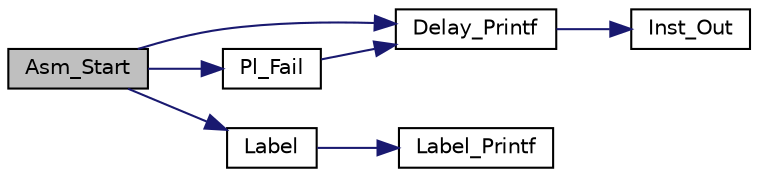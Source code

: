 digraph "Asm_Start"
{
  edge [fontname="Helvetica",fontsize="10",labelfontname="Helvetica",labelfontsize="10"];
  node [fontname="Helvetica",fontsize="10",shape=record];
  rankdir="LR";
  Node1 [label="Asm_Start",height=0.2,width=0.4,color="black", fillcolor="grey75", style="filled", fontcolor="black"];
  Node1 -> Node2 [color="midnightblue",fontsize="10",style="solid",fontname="Helvetica"];
  Node2 [label="Delay_Printf",height=0.2,width=0.4,color="black", fillcolor="white", style="filled",URL="$sparc64__any_8c.html#a7884ec03fffa38e282f499d97aac3ee2"];
  Node2 -> Node3 [color="midnightblue",fontsize="10",style="solid",fontname="Helvetica"];
  Node3 [label="Inst_Out",height=0.2,width=0.4,color="black", fillcolor="white", style="filled",URL="$ma2asm_8c.html#a9608e324baa0506520d6ae9b95ae89ab"];
  Node1 -> Node4 [color="midnightblue",fontsize="10",style="solid",fontname="Helvetica"];
  Node4 [label="Label",height=0.2,width=0.4,color="black", fillcolor="white", style="filled",URL="$sparc64__any_8c.html#a403d2e1c401f1ee3f0e08eea47524291"];
  Node4 -> Node5 [color="midnightblue",fontsize="10",style="solid",fontname="Helvetica"];
  Node5 [label="Label_Printf",height=0.2,width=0.4,color="black", fillcolor="white", style="filled",URL="$ma2asm_8c.html#a55647b9192e0e0e7eb3e53f712402558"];
  Node1 -> Node6 [color="midnightblue",fontsize="10",style="solid",fontname="Helvetica"];
  Node6 [label="Pl_Fail",height=0.2,width=0.4,color="black", fillcolor="white", style="filled",URL="$sparc64__any_8c.html#aa0fe7f41cd1793244610e87d597040f6"];
  Node6 -> Node2 [color="midnightblue",fontsize="10",style="solid",fontname="Helvetica"];
}
